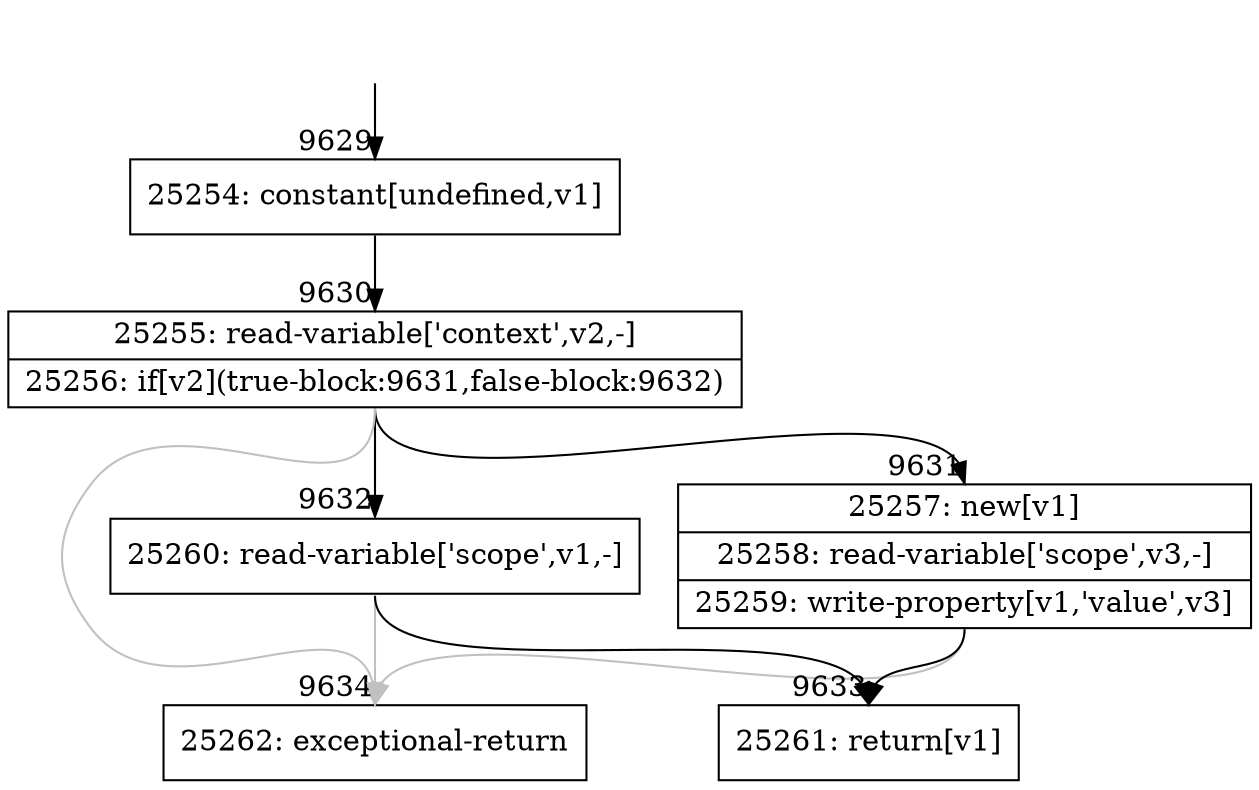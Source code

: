 digraph {
rankdir="TD"
BB_entry713[shape=none,label=""];
BB_entry713 -> BB9629 [tailport=s, headport=n, headlabel="    9629"]
BB9629 [shape=record label="{25254: constant[undefined,v1]}" ] 
BB9629 -> BB9630 [tailport=s, headport=n, headlabel="      9630"]
BB9630 [shape=record label="{25255: read-variable['context',v2,-]|25256: if[v2](true-block:9631,false-block:9632)}" ] 
BB9630 -> BB9631 [tailport=s, headport=n, headlabel="      9631"]
BB9630 -> BB9632 [tailport=s, headport=n, headlabel="      9632"]
BB9630 -> BB9634 [tailport=s, headport=n, color=gray, headlabel="      9634"]
BB9631 [shape=record label="{25257: new[v1]|25258: read-variable['scope',v3,-]|25259: write-property[v1,'value',v3]}" ] 
BB9631 -> BB9633 [tailport=s, headport=n, headlabel="      9633"]
BB9631 -> BB9634 [tailport=s, headport=n, color=gray]
BB9632 [shape=record label="{25260: read-variable['scope',v1,-]}" ] 
BB9632 -> BB9633 [tailport=s, headport=n]
BB9632 -> BB9634 [tailport=s, headport=n, color=gray]
BB9633 [shape=record label="{25261: return[v1]}" ] 
BB9634 [shape=record label="{25262: exceptional-return}" ] 
//#$~ 13732
}
